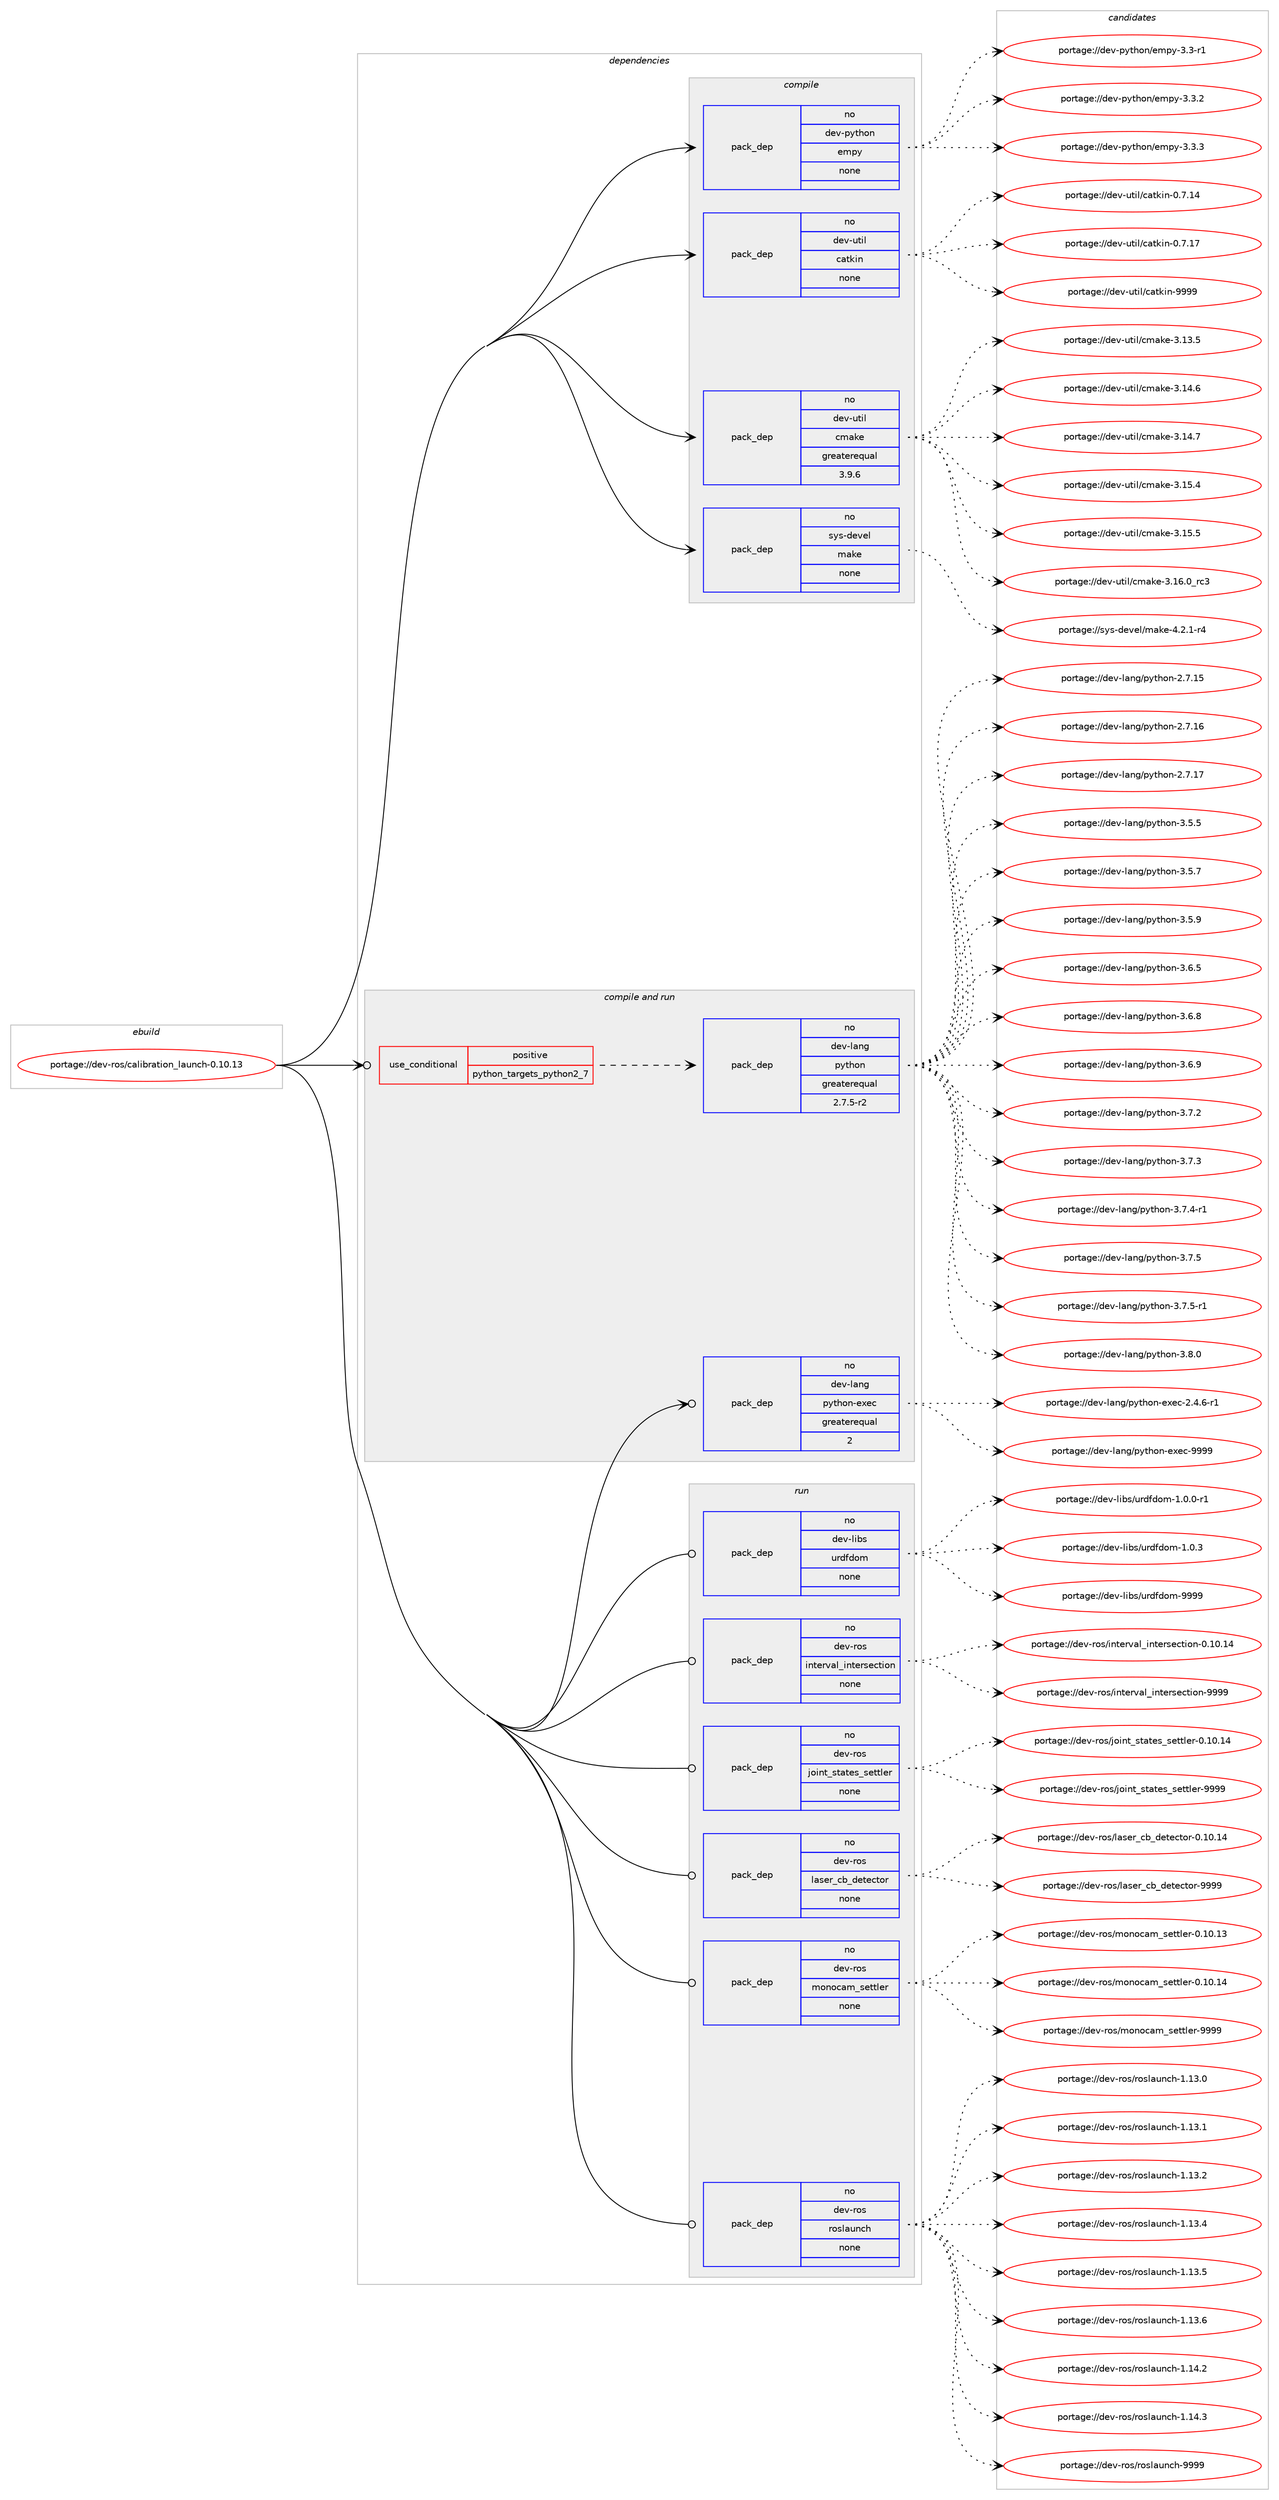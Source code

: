 digraph prolog {

# *************
# Graph options
# *************

newrank=true;
concentrate=true;
compound=true;
graph [rankdir=LR,fontname=Helvetica,fontsize=10,ranksep=1.5];#, ranksep=2.5, nodesep=0.2];
edge  [arrowhead=vee];
node  [fontname=Helvetica,fontsize=10];

# **********
# The ebuild
# **********

subgraph cluster_leftcol {
color=gray;
rank=same;
label=<<i>ebuild</i>>;
id [label="portage://dev-ros/calibration_launch-0.10.13", color=red, width=4, href="../dev-ros/calibration_launch-0.10.13.svg"];
}

# ****************
# The dependencies
# ****************

subgraph cluster_midcol {
color=gray;
label=<<i>dependencies</i>>;
subgraph cluster_compile {
fillcolor="#eeeeee";
style=filled;
label=<<i>compile</i>>;
subgraph pack138481 {
dependency183992 [label=<<TABLE BORDER="0" CELLBORDER="1" CELLSPACING="0" CELLPADDING="4" WIDTH="220"><TR><TD ROWSPAN="6" CELLPADDING="30">pack_dep</TD></TR><TR><TD WIDTH="110">no</TD></TR><TR><TD>dev-python</TD></TR><TR><TD>empy</TD></TR><TR><TD>none</TD></TR><TR><TD></TD></TR></TABLE>>, shape=none, color=blue];
}
id:e -> dependency183992:w [weight=20,style="solid",arrowhead="vee"];
subgraph pack138482 {
dependency183993 [label=<<TABLE BORDER="0" CELLBORDER="1" CELLSPACING="0" CELLPADDING="4" WIDTH="220"><TR><TD ROWSPAN="6" CELLPADDING="30">pack_dep</TD></TR><TR><TD WIDTH="110">no</TD></TR><TR><TD>dev-util</TD></TR><TR><TD>catkin</TD></TR><TR><TD>none</TD></TR><TR><TD></TD></TR></TABLE>>, shape=none, color=blue];
}
id:e -> dependency183993:w [weight=20,style="solid",arrowhead="vee"];
subgraph pack138483 {
dependency183994 [label=<<TABLE BORDER="0" CELLBORDER="1" CELLSPACING="0" CELLPADDING="4" WIDTH="220"><TR><TD ROWSPAN="6" CELLPADDING="30">pack_dep</TD></TR><TR><TD WIDTH="110">no</TD></TR><TR><TD>dev-util</TD></TR><TR><TD>cmake</TD></TR><TR><TD>greaterequal</TD></TR><TR><TD>3.9.6</TD></TR></TABLE>>, shape=none, color=blue];
}
id:e -> dependency183994:w [weight=20,style="solid",arrowhead="vee"];
subgraph pack138484 {
dependency183995 [label=<<TABLE BORDER="0" CELLBORDER="1" CELLSPACING="0" CELLPADDING="4" WIDTH="220"><TR><TD ROWSPAN="6" CELLPADDING="30">pack_dep</TD></TR><TR><TD WIDTH="110">no</TD></TR><TR><TD>sys-devel</TD></TR><TR><TD>make</TD></TR><TR><TD>none</TD></TR><TR><TD></TD></TR></TABLE>>, shape=none, color=blue];
}
id:e -> dependency183995:w [weight=20,style="solid",arrowhead="vee"];
}
subgraph cluster_compileandrun {
fillcolor="#eeeeee";
style=filled;
label=<<i>compile and run</i>>;
subgraph cond42093 {
dependency183996 [label=<<TABLE BORDER="0" CELLBORDER="1" CELLSPACING="0" CELLPADDING="4"><TR><TD ROWSPAN="3" CELLPADDING="10">use_conditional</TD></TR><TR><TD>positive</TD></TR><TR><TD>python_targets_python2_7</TD></TR></TABLE>>, shape=none, color=red];
subgraph pack138485 {
dependency183997 [label=<<TABLE BORDER="0" CELLBORDER="1" CELLSPACING="0" CELLPADDING="4" WIDTH="220"><TR><TD ROWSPAN="6" CELLPADDING="30">pack_dep</TD></TR><TR><TD WIDTH="110">no</TD></TR><TR><TD>dev-lang</TD></TR><TR><TD>python</TD></TR><TR><TD>greaterequal</TD></TR><TR><TD>2.7.5-r2</TD></TR></TABLE>>, shape=none, color=blue];
}
dependency183996:e -> dependency183997:w [weight=20,style="dashed",arrowhead="vee"];
}
id:e -> dependency183996:w [weight=20,style="solid",arrowhead="odotvee"];
subgraph pack138486 {
dependency183998 [label=<<TABLE BORDER="0" CELLBORDER="1" CELLSPACING="0" CELLPADDING="4" WIDTH="220"><TR><TD ROWSPAN="6" CELLPADDING="30">pack_dep</TD></TR><TR><TD WIDTH="110">no</TD></TR><TR><TD>dev-lang</TD></TR><TR><TD>python-exec</TD></TR><TR><TD>greaterequal</TD></TR><TR><TD>2</TD></TR></TABLE>>, shape=none, color=blue];
}
id:e -> dependency183998:w [weight=20,style="solid",arrowhead="odotvee"];
}
subgraph cluster_run {
fillcolor="#eeeeee";
style=filled;
label=<<i>run</i>>;
subgraph pack138487 {
dependency183999 [label=<<TABLE BORDER="0" CELLBORDER="1" CELLSPACING="0" CELLPADDING="4" WIDTH="220"><TR><TD ROWSPAN="6" CELLPADDING="30">pack_dep</TD></TR><TR><TD WIDTH="110">no</TD></TR><TR><TD>dev-libs</TD></TR><TR><TD>urdfdom</TD></TR><TR><TD>none</TD></TR><TR><TD></TD></TR></TABLE>>, shape=none, color=blue];
}
id:e -> dependency183999:w [weight=20,style="solid",arrowhead="odot"];
subgraph pack138488 {
dependency184000 [label=<<TABLE BORDER="0" CELLBORDER="1" CELLSPACING="0" CELLPADDING="4" WIDTH="220"><TR><TD ROWSPAN="6" CELLPADDING="30">pack_dep</TD></TR><TR><TD WIDTH="110">no</TD></TR><TR><TD>dev-ros</TD></TR><TR><TD>interval_intersection</TD></TR><TR><TD>none</TD></TR><TR><TD></TD></TR></TABLE>>, shape=none, color=blue];
}
id:e -> dependency184000:w [weight=20,style="solid",arrowhead="odot"];
subgraph pack138489 {
dependency184001 [label=<<TABLE BORDER="0" CELLBORDER="1" CELLSPACING="0" CELLPADDING="4" WIDTH="220"><TR><TD ROWSPAN="6" CELLPADDING="30">pack_dep</TD></TR><TR><TD WIDTH="110">no</TD></TR><TR><TD>dev-ros</TD></TR><TR><TD>joint_states_settler</TD></TR><TR><TD>none</TD></TR><TR><TD></TD></TR></TABLE>>, shape=none, color=blue];
}
id:e -> dependency184001:w [weight=20,style="solid",arrowhead="odot"];
subgraph pack138490 {
dependency184002 [label=<<TABLE BORDER="0" CELLBORDER="1" CELLSPACING="0" CELLPADDING="4" WIDTH="220"><TR><TD ROWSPAN="6" CELLPADDING="30">pack_dep</TD></TR><TR><TD WIDTH="110">no</TD></TR><TR><TD>dev-ros</TD></TR><TR><TD>laser_cb_detector</TD></TR><TR><TD>none</TD></TR><TR><TD></TD></TR></TABLE>>, shape=none, color=blue];
}
id:e -> dependency184002:w [weight=20,style="solid",arrowhead="odot"];
subgraph pack138491 {
dependency184003 [label=<<TABLE BORDER="0" CELLBORDER="1" CELLSPACING="0" CELLPADDING="4" WIDTH="220"><TR><TD ROWSPAN="6" CELLPADDING="30">pack_dep</TD></TR><TR><TD WIDTH="110">no</TD></TR><TR><TD>dev-ros</TD></TR><TR><TD>monocam_settler</TD></TR><TR><TD>none</TD></TR><TR><TD></TD></TR></TABLE>>, shape=none, color=blue];
}
id:e -> dependency184003:w [weight=20,style="solid",arrowhead="odot"];
subgraph pack138492 {
dependency184004 [label=<<TABLE BORDER="0" CELLBORDER="1" CELLSPACING="0" CELLPADDING="4" WIDTH="220"><TR><TD ROWSPAN="6" CELLPADDING="30">pack_dep</TD></TR><TR><TD WIDTH="110">no</TD></TR><TR><TD>dev-ros</TD></TR><TR><TD>roslaunch</TD></TR><TR><TD>none</TD></TR><TR><TD></TD></TR></TABLE>>, shape=none, color=blue];
}
id:e -> dependency184004:w [weight=20,style="solid",arrowhead="odot"];
}
}

# **************
# The candidates
# **************

subgraph cluster_choices {
rank=same;
color=gray;
label=<<i>candidates</i>>;

subgraph choice138481 {
color=black;
nodesep=1;
choiceportage1001011184511212111610411111047101109112121455146514511449 [label="portage://dev-python/empy-3.3-r1", color=red, width=4,href="../dev-python/empy-3.3-r1.svg"];
choiceportage1001011184511212111610411111047101109112121455146514650 [label="portage://dev-python/empy-3.3.2", color=red, width=4,href="../dev-python/empy-3.3.2.svg"];
choiceportage1001011184511212111610411111047101109112121455146514651 [label="portage://dev-python/empy-3.3.3", color=red, width=4,href="../dev-python/empy-3.3.3.svg"];
dependency183992:e -> choiceportage1001011184511212111610411111047101109112121455146514511449:w [style=dotted,weight="100"];
dependency183992:e -> choiceportage1001011184511212111610411111047101109112121455146514650:w [style=dotted,weight="100"];
dependency183992:e -> choiceportage1001011184511212111610411111047101109112121455146514651:w [style=dotted,weight="100"];
}
subgraph choice138482 {
color=black;
nodesep=1;
choiceportage1001011184511711610510847999711610710511045484655464952 [label="portage://dev-util/catkin-0.7.14", color=red, width=4,href="../dev-util/catkin-0.7.14.svg"];
choiceportage1001011184511711610510847999711610710511045484655464955 [label="portage://dev-util/catkin-0.7.17", color=red, width=4,href="../dev-util/catkin-0.7.17.svg"];
choiceportage100101118451171161051084799971161071051104557575757 [label="portage://dev-util/catkin-9999", color=red, width=4,href="../dev-util/catkin-9999.svg"];
dependency183993:e -> choiceportage1001011184511711610510847999711610710511045484655464952:w [style=dotted,weight="100"];
dependency183993:e -> choiceportage1001011184511711610510847999711610710511045484655464955:w [style=dotted,weight="100"];
dependency183993:e -> choiceportage100101118451171161051084799971161071051104557575757:w [style=dotted,weight="100"];
}
subgraph choice138483 {
color=black;
nodesep=1;
choiceportage1001011184511711610510847991099710710145514649514653 [label="portage://dev-util/cmake-3.13.5", color=red, width=4,href="../dev-util/cmake-3.13.5.svg"];
choiceportage1001011184511711610510847991099710710145514649524654 [label="portage://dev-util/cmake-3.14.6", color=red, width=4,href="../dev-util/cmake-3.14.6.svg"];
choiceportage1001011184511711610510847991099710710145514649524655 [label="portage://dev-util/cmake-3.14.7", color=red, width=4,href="../dev-util/cmake-3.14.7.svg"];
choiceportage1001011184511711610510847991099710710145514649534652 [label="portage://dev-util/cmake-3.15.4", color=red, width=4,href="../dev-util/cmake-3.15.4.svg"];
choiceportage1001011184511711610510847991099710710145514649534653 [label="portage://dev-util/cmake-3.15.5", color=red, width=4,href="../dev-util/cmake-3.15.5.svg"];
choiceportage1001011184511711610510847991099710710145514649544648951149951 [label="portage://dev-util/cmake-3.16.0_rc3", color=red, width=4,href="../dev-util/cmake-3.16.0_rc3.svg"];
dependency183994:e -> choiceportage1001011184511711610510847991099710710145514649514653:w [style=dotted,weight="100"];
dependency183994:e -> choiceportage1001011184511711610510847991099710710145514649524654:w [style=dotted,weight="100"];
dependency183994:e -> choiceportage1001011184511711610510847991099710710145514649524655:w [style=dotted,weight="100"];
dependency183994:e -> choiceportage1001011184511711610510847991099710710145514649534652:w [style=dotted,weight="100"];
dependency183994:e -> choiceportage1001011184511711610510847991099710710145514649534653:w [style=dotted,weight="100"];
dependency183994:e -> choiceportage1001011184511711610510847991099710710145514649544648951149951:w [style=dotted,weight="100"];
}
subgraph choice138484 {
color=black;
nodesep=1;
choiceportage1151211154510010111810110847109971071014552465046494511452 [label="portage://sys-devel/make-4.2.1-r4", color=red, width=4,href="../sys-devel/make-4.2.1-r4.svg"];
dependency183995:e -> choiceportage1151211154510010111810110847109971071014552465046494511452:w [style=dotted,weight="100"];
}
subgraph choice138485 {
color=black;
nodesep=1;
choiceportage10010111845108971101034711212111610411111045504655464953 [label="portage://dev-lang/python-2.7.15", color=red, width=4,href="../dev-lang/python-2.7.15.svg"];
choiceportage10010111845108971101034711212111610411111045504655464954 [label="portage://dev-lang/python-2.7.16", color=red, width=4,href="../dev-lang/python-2.7.16.svg"];
choiceportage10010111845108971101034711212111610411111045504655464955 [label="portage://dev-lang/python-2.7.17", color=red, width=4,href="../dev-lang/python-2.7.17.svg"];
choiceportage100101118451089711010347112121116104111110455146534653 [label="portage://dev-lang/python-3.5.5", color=red, width=4,href="../dev-lang/python-3.5.5.svg"];
choiceportage100101118451089711010347112121116104111110455146534655 [label="portage://dev-lang/python-3.5.7", color=red, width=4,href="../dev-lang/python-3.5.7.svg"];
choiceportage100101118451089711010347112121116104111110455146534657 [label="portage://dev-lang/python-3.5.9", color=red, width=4,href="../dev-lang/python-3.5.9.svg"];
choiceportage100101118451089711010347112121116104111110455146544653 [label="portage://dev-lang/python-3.6.5", color=red, width=4,href="../dev-lang/python-3.6.5.svg"];
choiceportage100101118451089711010347112121116104111110455146544656 [label="portage://dev-lang/python-3.6.8", color=red, width=4,href="../dev-lang/python-3.6.8.svg"];
choiceportage100101118451089711010347112121116104111110455146544657 [label="portage://dev-lang/python-3.6.9", color=red, width=4,href="../dev-lang/python-3.6.9.svg"];
choiceportage100101118451089711010347112121116104111110455146554650 [label="portage://dev-lang/python-3.7.2", color=red, width=4,href="../dev-lang/python-3.7.2.svg"];
choiceportage100101118451089711010347112121116104111110455146554651 [label="portage://dev-lang/python-3.7.3", color=red, width=4,href="../dev-lang/python-3.7.3.svg"];
choiceportage1001011184510897110103471121211161041111104551465546524511449 [label="portage://dev-lang/python-3.7.4-r1", color=red, width=4,href="../dev-lang/python-3.7.4-r1.svg"];
choiceportage100101118451089711010347112121116104111110455146554653 [label="portage://dev-lang/python-3.7.5", color=red, width=4,href="../dev-lang/python-3.7.5.svg"];
choiceportage1001011184510897110103471121211161041111104551465546534511449 [label="portage://dev-lang/python-3.7.5-r1", color=red, width=4,href="../dev-lang/python-3.7.5-r1.svg"];
choiceportage100101118451089711010347112121116104111110455146564648 [label="portage://dev-lang/python-3.8.0", color=red, width=4,href="../dev-lang/python-3.8.0.svg"];
dependency183997:e -> choiceportage10010111845108971101034711212111610411111045504655464953:w [style=dotted,weight="100"];
dependency183997:e -> choiceportage10010111845108971101034711212111610411111045504655464954:w [style=dotted,weight="100"];
dependency183997:e -> choiceportage10010111845108971101034711212111610411111045504655464955:w [style=dotted,weight="100"];
dependency183997:e -> choiceportage100101118451089711010347112121116104111110455146534653:w [style=dotted,weight="100"];
dependency183997:e -> choiceportage100101118451089711010347112121116104111110455146534655:w [style=dotted,weight="100"];
dependency183997:e -> choiceportage100101118451089711010347112121116104111110455146534657:w [style=dotted,weight="100"];
dependency183997:e -> choiceportage100101118451089711010347112121116104111110455146544653:w [style=dotted,weight="100"];
dependency183997:e -> choiceportage100101118451089711010347112121116104111110455146544656:w [style=dotted,weight="100"];
dependency183997:e -> choiceportage100101118451089711010347112121116104111110455146544657:w [style=dotted,weight="100"];
dependency183997:e -> choiceportage100101118451089711010347112121116104111110455146554650:w [style=dotted,weight="100"];
dependency183997:e -> choiceportage100101118451089711010347112121116104111110455146554651:w [style=dotted,weight="100"];
dependency183997:e -> choiceportage1001011184510897110103471121211161041111104551465546524511449:w [style=dotted,weight="100"];
dependency183997:e -> choiceportage100101118451089711010347112121116104111110455146554653:w [style=dotted,weight="100"];
dependency183997:e -> choiceportage1001011184510897110103471121211161041111104551465546534511449:w [style=dotted,weight="100"];
dependency183997:e -> choiceportage100101118451089711010347112121116104111110455146564648:w [style=dotted,weight="100"];
}
subgraph choice138486 {
color=black;
nodesep=1;
choiceportage10010111845108971101034711212111610411111045101120101994550465246544511449 [label="portage://dev-lang/python-exec-2.4.6-r1", color=red, width=4,href="../dev-lang/python-exec-2.4.6-r1.svg"];
choiceportage10010111845108971101034711212111610411111045101120101994557575757 [label="portage://dev-lang/python-exec-9999", color=red, width=4,href="../dev-lang/python-exec-9999.svg"];
dependency183998:e -> choiceportage10010111845108971101034711212111610411111045101120101994550465246544511449:w [style=dotted,weight="100"];
dependency183998:e -> choiceportage10010111845108971101034711212111610411111045101120101994557575757:w [style=dotted,weight="100"];
}
subgraph choice138487 {
color=black;
nodesep=1;
choiceportage1001011184510810598115471171141001021001111094549464846484511449 [label="portage://dev-libs/urdfdom-1.0.0-r1", color=red, width=4,href="../dev-libs/urdfdom-1.0.0-r1.svg"];
choiceportage100101118451081059811547117114100102100111109454946484651 [label="portage://dev-libs/urdfdom-1.0.3", color=red, width=4,href="../dev-libs/urdfdom-1.0.3.svg"];
choiceportage1001011184510810598115471171141001021001111094557575757 [label="portage://dev-libs/urdfdom-9999", color=red, width=4,href="../dev-libs/urdfdom-9999.svg"];
dependency183999:e -> choiceportage1001011184510810598115471171141001021001111094549464846484511449:w [style=dotted,weight="100"];
dependency183999:e -> choiceportage100101118451081059811547117114100102100111109454946484651:w [style=dotted,weight="100"];
dependency183999:e -> choiceportage1001011184510810598115471171141001021001111094557575757:w [style=dotted,weight="100"];
}
subgraph choice138488 {
color=black;
nodesep=1;
choiceportage10010111845114111115471051101161011141189710895105110116101114115101991161051111104548464948464952 [label="portage://dev-ros/interval_intersection-0.10.14", color=red, width=4,href="../dev-ros/interval_intersection-0.10.14.svg"];
choiceportage10010111845114111115471051101161011141189710895105110116101114115101991161051111104557575757 [label="portage://dev-ros/interval_intersection-9999", color=red, width=4,href="../dev-ros/interval_intersection-9999.svg"];
dependency184000:e -> choiceportage10010111845114111115471051101161011141189710895105110116101114115101991161051111104548464948464952:w [style=dotted,weight="100"];
dependency184000:e -> choiceportage10010111845114111115471051101161011141189710895105110116101114115101991161051111104557575757:w [style=dotted,weight="100"];
}
subgraph choice138489 {
color=black;
nodesep=1;
choiceportage10010111845114111115471061111051101169511511697116101115951151011161161081011144548464948464952 [label="portage://dev-ros/joint_states_settler-0.10.14", color=red, width=4,href="../dev-ros/joint_states_settler-0.10.14.svg"];
choiceportage10010111845114111115471061111051101169511511697116101115951151011161161081011144557575757 [label="portage://dev-ros/joint_states_settler-9999", color=red, width=4,href="../dev-ros/joint_states_settler-9999.svg"];
dependency184001:e -> choiceportage10010111845114111115471061111051101169511511697116101115951151011161161081011144548464948464952:w [style=dotted,weight="100"];
dependency184001:e -> choiceportage10010111845114111115471061111051101169511511697116101115951151011161161081011144557575757:w [style=dotted,weight="100"];
}
subgraph choice138490 {
color=black;
nodesep=1;
choiceportage10010111845114111115471089711510111495999895100101116101991161111144548464948464952 [label="portage://dev-ros/laser_cb_detector-0.10.14", color=red, width=4,href="../dev-ros/laser_cb_detector-0.10.14.svg"];
choiceportage10010111845114111115471089711510111495999895100101116101991161111144557575757 [label="portage://dev-ros/laser_cb_detector-9999", color=red, width=4,href="../dev-ros/laser_cb_detector-9999.svg"];
dependency184002:e -> choiceportage10010111845114111115471089711510111495999895100101116101991161111144548464948464952:w [style=dotted,weight="100"];
dependency184002:e -> choiceportage10010111845114111115471089711510111495999895100101116101991161111144557575757:w [style=dotted,weight="100"];
}
subgraph choice138491 {
color=black;
nodesep=1;
choiceportage10010111845114111115471091111101119997109951151011161161081011144548464948464951 [label="portage://dev-ros/monocam_settler-0.10.13", color=red, width=4,href="../dev-ros/monocam_settler-0.10.13.svg"];
choiceportage10010111845114111115471091111101119997109951151011161161081011144548464948464952 [label="portage://dev-ros/monocam_settler-0.10.14", color=red, width=4,href="../dev-ros/monocam_settler-0.10.14.svg"];
choiceportage10010111845114111115471091111101119997109951151011161161081011144557575757 [label="portage://dev-ros/monocam_settler-9999", color=red, width=4,href="../dev-ros/monocam_settler-9999.svg"];
dependency184003:e -> choiceportage10010111845114111115471091111101119997109951151011161161081011144548464948464951:w [style=dotted,weight="100"];
dependency184003:e -> choiceportage10010111845114111115471091111101119997109951151011161161081011144548464948464952:w [style=dotted,weight="100"];
dependency184003:e -> choiceportage10010111845114111115471091111101119997109951151011161161081011144557575757:w [style=dotted,weight="100"];
}
subgraph choice138492 {
color=black;
nodesep=1;
choiceportage1001011184511411111547114111115108971171109910445494649514648 [label="portage://dev-ros/roslaunch-1.13.0", color=red, width=4,href="../dev-ros/roslaunch-1.13.0.svg"];
choiceportage1001011184511411111547114111115108971171109910445494649514649 [label="portage://dev-ros/roslaunch-1.13.1", color=red, width=4,href="../dev-ros/roslaunch-1.13.1.svg"];
choiceportage1001011184511411111547114111115108971171109910445494649514650 [label="portage://dev-ros/roslaunch-1.13.2", color=red, width=4,href="../dev-ros/roslaunch-1.13.2.svg"];
choiceportage1001011184511411111547114111115108971171109910445494649514652 [label="portage://dev-ros/roslaunch-1.13.4", color=red, width=4,href="../dev-ros/roslaunch-1.13.4.svg"];
choiceportage1001011184511411111547114111115108971171109910445494649514653 [label="portage://dev-ros/roslaunch-1.13.5", color=red, width=4,href="../dev-ros/roslaunch-1.13.5.svg"];
choiceportage1001011184511411111547114111115108971171109910445494649514654 [label="portage://dev-ros/roslaunch-1.13.6", color=red, width=4,href="../dev-ros/roslaunch-1.13.6.svg"];
choiceportage1001011184511411111547114111115108971171109910445494649524650 [label="portage://dev-ros/roslaunch-1.14.2", color=red, width=4,href="../dev-ros/roslaunch-1.14.2.svg"];
choiceportage1001011184511411111547114111115108971171109910445494649524651 [label="portage://dev-ros/roslaunch-1.14.3", color=red, width=4,href="../dev-ros/roslaunch-1.14.3.svg"];
choiceportage100101118451141111154711411111510897117110991044557575757 [label="portage://dev-ros/roslaunch-9999", color=red, width=4,href="../dev-ros/roslaunch-9999.svg"];
dependency184004:e -> choiceportage1001011184511411111547114111115108971171109910445494649514648:w [style=dotted,weight="100"];
dependency184004:e -> choiceportage1001011184511411111547114111115108971171109910445494649514649:w [style=dotted,weight="100"];
dependency184004:e -> choiceportage1001011184511411111547114111115108971171109910445494649514650:w [style=dotted,weight="100"];
dependency184004:e -> choiceportage1001011184511411111547114111115108971171109910445494649514652:w [style=dotted,weight="100"];
dependency184004:e -> choiceportage1001011184511411111547114111115108971171109910445494649514653:w [style=dotted,weight="100"];
dependency184004:e -> choiceportage1001011184511411111547114111115108971171109910445494649514654:w [style=dotted,weight="100"];
dependency184004:e -> choiceportage1001011184511411111547114111115108971171109910445494649524650:w [style=dotted,weight="100"];
dependency184004:e -> choiceportage1001011184511411111547114111115108971171109910445494649524651:w [style=dotted,weight="100"];
dependency184004:e -> choiceportage100101118451141111154711411111510897117110991044557575757:w [style=dotted,weight="100"];
}
}

}
